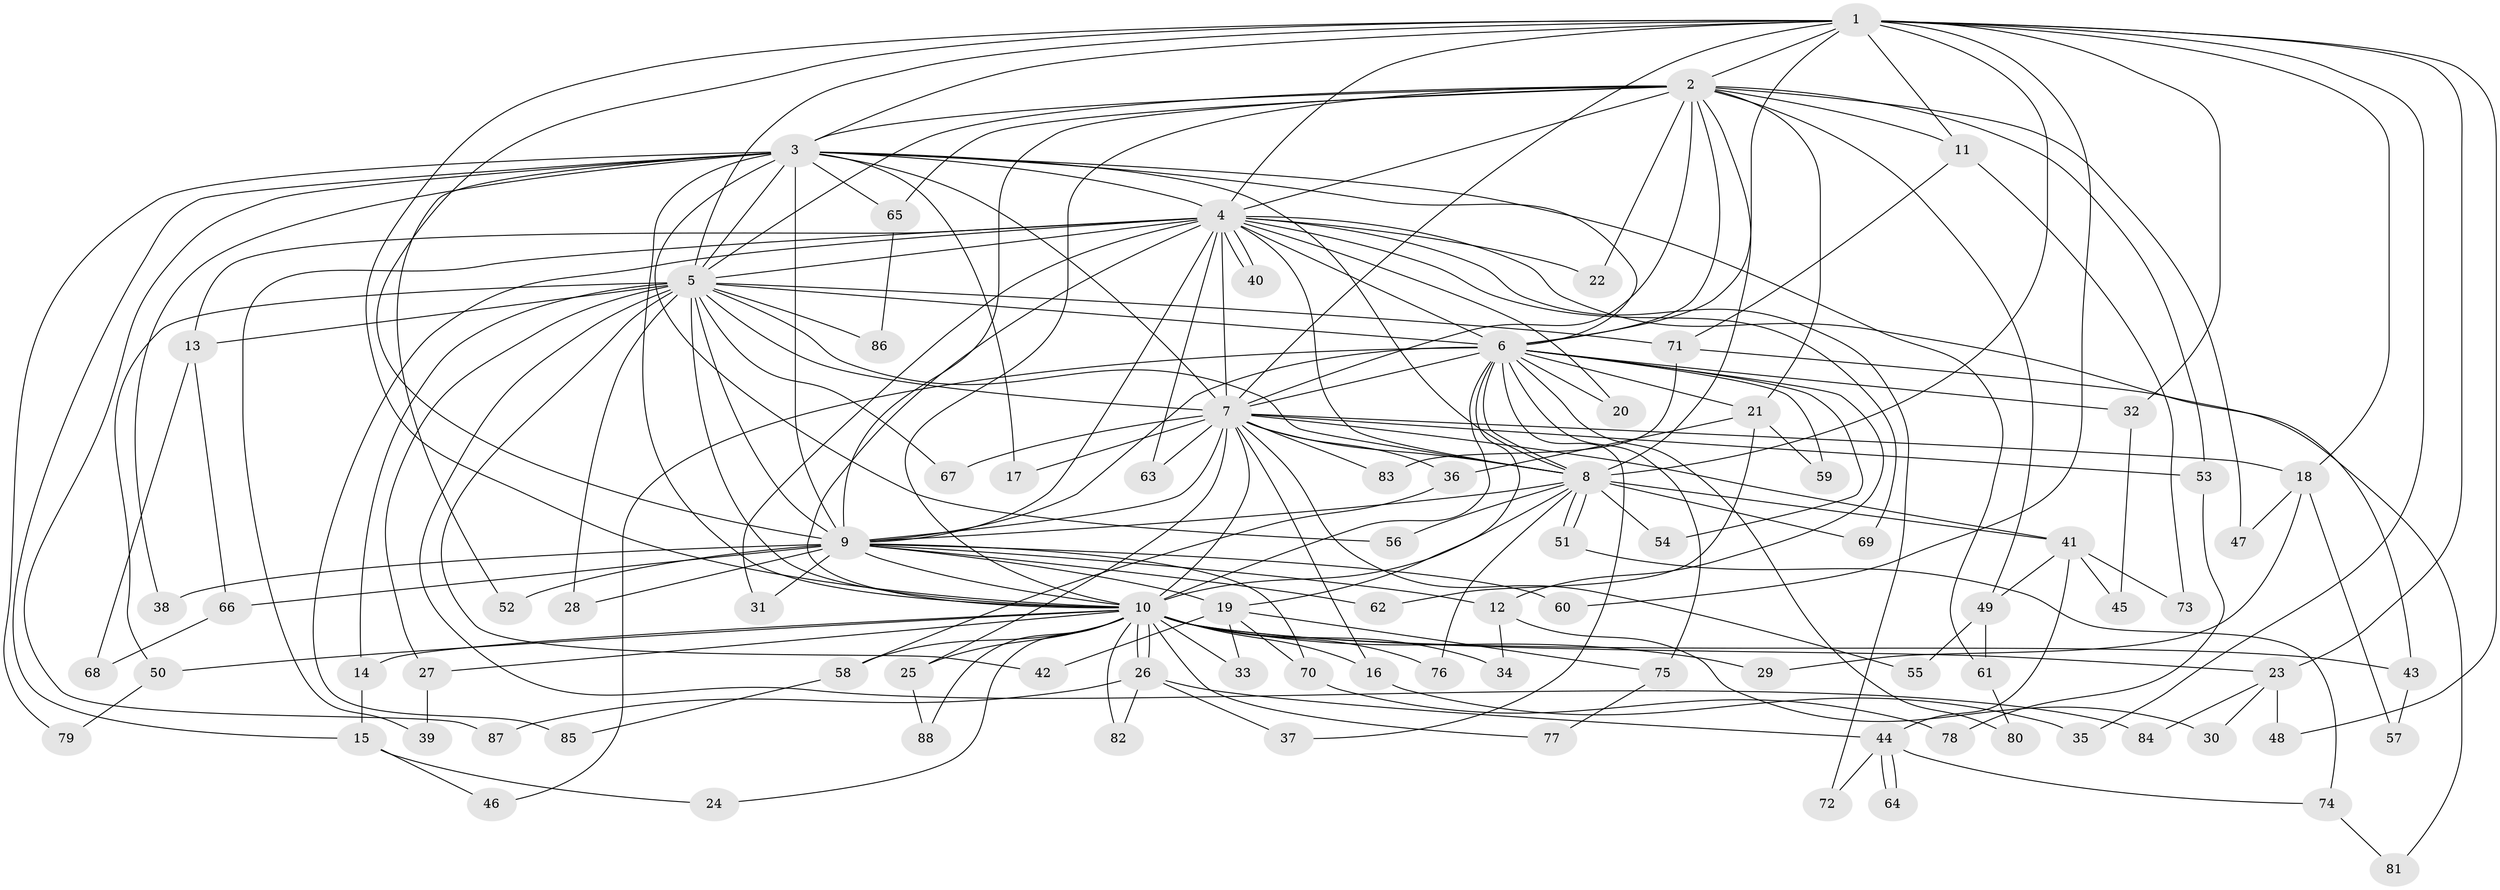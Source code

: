 // Generated by graph-tools (version 1.1) at 2025/25/03/09/25 03:25:41]
// undirected, 88 vertices, 201 edges
graph export_dot {
graph [start="1"]
  node [color=gray90,style=filled];
  1;
  2;
  3;
  4;
  5;
  6;
  7;
  8;
  9;
  10;
  11;
  12;
  13;
  14;
  15;
  16;
  17;
  18;
  19;
  20;
  21;
  22;
  23;
  24;
  25;
  26;
  27;
  28;
  29;
  30;
  31;
  32;
  33;
  34;
  35;
  36;
  37;
  38;
  39;
  40;
  41;
  42;
  43;
  44;
  45;
  46;
  47;
  48;
  49;
  50;
  51;
  52;
  53;
  54;
  55;
  56;
  57;
  58;
  59;
  60;
  61;
  62;
  63;
  64;
  65;
  66;
  67;
  68;
  69;
  70;
  71;
  72;
  73;
  74;
  75;
  76;
  77;
  78;
  79;
  80;
  81;
  82;
  83;
  84;
  85;
  86;
  87;
  88;
  1 -- 2;
  1 -- 3;
  1 -- 4;
  1 -- 5;
  1 -- 6;
  1 -- 7;
  1 -- 8;
  1 -- 9;
  1 -- 10;
  1 -- 11;
  1 -- 18;
  1 -- 23;
  1 -- 32;
  1 -- 35;
  1 -- 48;
  1 -- 60;
  2 -- 3;
  2 -- 4;
  2 -- 5;
  2 -- 6;
  2 -- 7;
  2 -- 8;
  2 -- 9;
  2 -- 10;
  2 -- 11;
  2 -- 21;
  2 -- 22;
  2 -- 47;
  2 -- 49;
  2 -- 53;
  2 -- 65;
  3 -- 4;
  3 -- 5;
  3 -- 6;
  3 -- 7;
  3 -- 8;
  3 -- 9;
  3 -- 10;
  3 -- 15;
  3 -- 17;
  3 -- 38;
  3 -- 52;
  3 -- 56;
  3 -- 61;
  3 -- 65;
  3 -- 79;
  3 -- 87;
  4 -- 5;
  4 -- 6;
  4 -- 7;
  4 -- 8;
  4 -- 9;
  4 -- 10;
  4 -- 13;
  4 -- 20;
  4 -- 22;
  4 -- 31;
  4 -- 39;
  4 -- 40;
  4 -- 40;
  4 -- 43;
  4 -- 63;
  4 -- 69;
  4 -- 72;
  4 -- 85;
  5 -- 6;
  5 -- 7;
  5 -- 8;
  5 -- 9;
  5 -- 10;
  5 -- 13;
  5 -- 14;
  5 -- 27;
  5 -- 28;
  5 -- 42;
  5 -- 50;
  5 -- 67;
  5 -- 71;
  5 -- 84;
  5 -- 86;
  6 -- 7;
  6 -- 8;
  6 -- 9;
  6 -- 10;
  6 -- 12;
  6 -- 19;
  6 -- 20;
  6 -- 21;
  6 -- 32;
  6 -- 37;
  6 -- 46;
  6 -- 54;
  6 -- 59;
  6 -- 75;
  6 -- 80;
  7 -- 8;
  7 -- 9;
  7 -- 10;
  7 -- 16;
  7 -- 17;
  7 -- 18;
  7 -- 25;
  7 -- 36;
  7 -- 41;
  7 -- 53;
  7 -- 55;
  7 -- 63;
  7 -- 67;
  7 -- 83;
  8 -- 9;
  8 -- 10;
  8 -- 41;
  8 -- 51;
  8 -- 51;
  8 -- 54;
  8 -- 56;
  8 -- 69;
  8 -- 76;
  9 -- 10;
  9 -- 12;
  9 -- 19;
  9 -- 28;
  9 -- 31;
  9 -- 38;
  9 -- 52;
  9 -- 60;
  9 -- 62;
  9 -- 66;
  9 -- 70;
  10 -- 14;
  10 -- 16;
  10 -- 23;
  10 -- 24;
  10 -- 25;
  10 -- 26;
  10 -- 26;
  10 -- 27;
  10 -- 29;
  10 -- 33;
  10 -- 34;
  10 -- 43;
  10 -- 50;
  10 -- 58;
  10 -- 76;
  10 -- 77;
  10 -- 82;
  10 -- 88;
  11 -- 71;
  11 -- 73;
  12 -- 30;
  12 -- 34;
  13 -- 66;
  13 -- 68;
  14 -- 15;
  15 -- 24;
  15 -- 46;
  16 -- 35;
  18 -- 29;
  18 -- 47;
  18 -- 57;
  19 -- 33;
  19 -- 42;
  19 -- 70;
  19 -- 75;
  21 -- 36;
  21 -- 59;
  21 -- 62;
  23 -- 30;
  23 -- 48;
  23 -- 84;
  25 -- 88;
  26 -- 37;
  26 -- 44;
  26 -- 82;
  26 -- 87;
  27 -- 39;
  32 -- 45;
  36 -- 58;
  41 -- 44;
  41 -- 45;
  41 -- 49;
  41 -- 73;
  43 -- 57;
  44 -- 64;
  44 -- 64;
  44 -- 72;
  44 -- 74;
  49 -- 55;
  49 -- 61;
  50 -- 79;
  51 -- 74;
  53 -- 78;
  58 -- 85;
  61 -- 80;
  65 -- 86;
  66 -- 68;
  70 -- 78;
  71 -- 81;
  71 -- 83;
  74 -- 81;
  75 -- 77;
}
